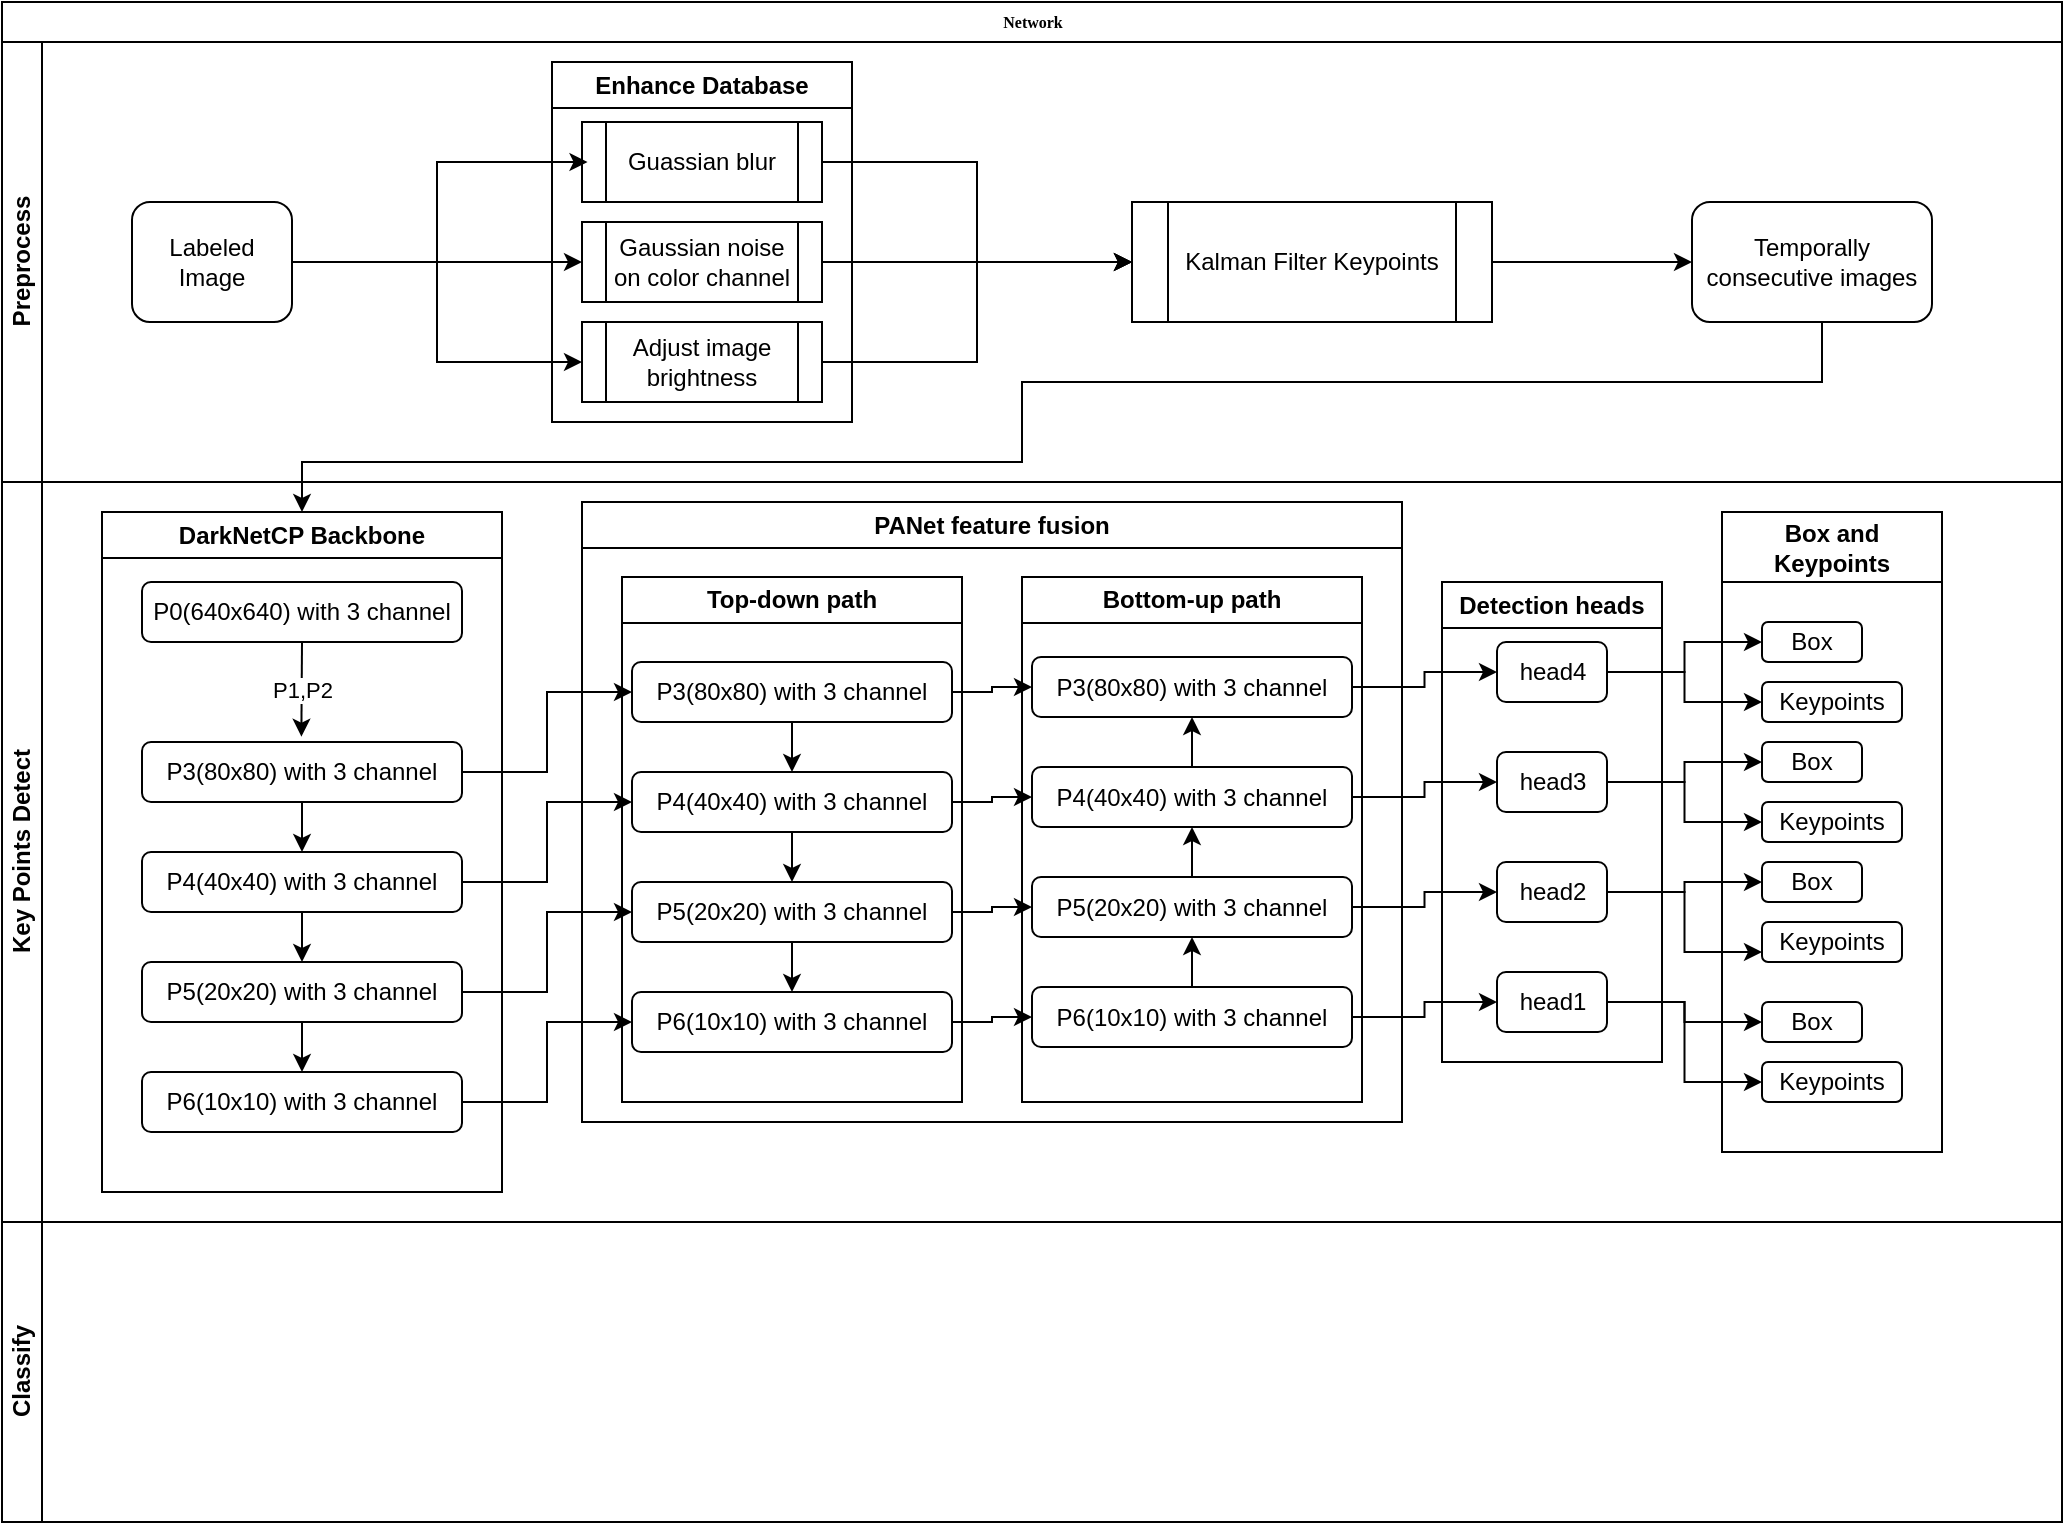 <mxfile version="24.7.17">
  <diagram name="Page-1" id="c7488fd3-1785-93aa-aadb-54a6760d102a">
    <mxGraphModel dx="1217" dy="696" grid="1" gridSize="10" guides="1" tooltips="1" connect="1" arrows="1" fold="1" page="1" pageScale="1" pageWidth="1100" pageHeight="850" background="none" math="0" shadow="0">
      <root>
        <mxCell id="0" />
        <mxCell id="1" parent="0" />
        <mxCell id="2b4e8129b02d487f-1" value="Network" style="swimlane;html=1;childLayout=stackLayout;horizontal=1;startSize=20;horizontalStack=0;rounded=0;shadow=0;labelBackgroundColor=none;strokeWidth=1;fontFamily=Verdana;fontSize=8;align=center;" parent="1" vertex="1">
          <mxGeometry x="80" y="40" width="1030" height="760" as="geometry" />
        </mxCell>
        <mxCell id="2b4e8129b02d487f-2" value="Preprocess" style="swimlane;html=1;startSize=20;horizontal=0;" parent="2b4e8129b02d487f-1" vertex="1">
          <mxGeometry y="20" width="1030" height="220" as="geometry" />
        </mxCell>
        <mxCell id="G4aiEyghwZzXeoxi_9_L-10" style="edgeStyle=orthogonalEdgeStyle;rounded=0;orthogonalLoop=1;jettySize=auto;html=1;entryX=0;entryY=0.5;entryDx=0;entryDy=0;" edge="1" parent="2b4e8129b02d487f-2" source="G4aiEyghwZzXeoxi_9_L-1" target="G4aiEyghwZzXeoxi_9_L-7">
          <mxGeometry relative="1" as="geometry" />
        </mxCell>
        <mxCell id="G4aiEyghwZzXeoxi_9_L-11" style="edgeStyle=orthogonalEdgeStyle;rounded=0;orthogonalLoop=1;jettySize=auto;html=1;entryX=0;entryY=0.5;entryDx=0;entryDy=0;" edge="1" parent="2b4e8129b02d487f-2" source="G4aiEyghwZzXeoxi_9_L-1" target="G4aiEyghwZzXeoxi_9_L-8">
          <mxGeometry relative="1" as="geometry" />
        </mxCell>
        <mxCell id="G4aiEyghwZzXeoxi_9_L-1" value="Labeled Image" style="rounded=1;whiteSpace=wrap;html=1;" vertex="1" parent="2b4e8129b02d487f-2">
          <mxGeometry x="65" y="80" width="80" height="60" as="geometry" />
        </mxCell>
        <mxCell id="G4aiEyghwZzXeoxi_9_L-177" style="edgeStyle=orthogonalEdgeStyle;rounded=0;orthogonalLoop=1;jettySize=auto;html=1;" edge="1" parent="2b4e8129b02d487f-2" source="G4aiEyghwZzXeoxi_9_L-3" target="G4aiEyghwZzXeoxi_9_L-16">
          <mxGeometry relative="1" as="geometry" />
        </mxCell>
        <mxCell id="G4aiEyghwZzXeoxi_9_L-3" value="Kalman Filter Keypoints" style="shape=process;whiteSpace=wrap;html=1;backgroundOutline=1;" vertex="1" parent="2b4e8129b02d487f-2">
          <mxGeometry x="565" y="80" width="180" height="60" as="geometry" />
        </mxCell>
        <mxCell id="G4aiEyghwZzXeoxi_9_L-4" value="Enhance Database" style="swimlane;whiteSpace=wrap;html=1;" vertex="1" parent="2b4e8129b02d487f-2">
          <mxGeometry x="275" y="10" width="150" height="180" as="geometry" />
        </mxCell>
        <mxCell id="G4aiEyghwZzXeoxi_9_L-6" value="Guassian blur" style="shape=process;whiteSpace=wrap;html=1;backgroundOutline=1;" vertex="1" parent="G4aiEyghwZzXeoxi_9_L-4">
          <mxGeometry x="15" y="30" width="120" height="40" as="geometry" />
        </mxCell>
        <mxCell id="G4aiEyghwZzXeoxi_9_L-7" value="Gaussian noise on color channel" style="shape=process;whiteSpace=wrap;html=1;backgroundOutline=1;" vertex="1" parent="G4aiEyghwZzXeoxi_9_L-4">
          <mxGeometry x="15" y="80" width="120" height="40" as="geometry" />
        </mxCell>
        <mxCell id="G4aiEyghwZzXeoxi_9_L-8" value="Adjust image brightness" style="shape=process;whiteSpace=wrap;html=1;backgroundOutline=1;" vertex="1" parent="G4aiEyghwZzXeoxi_9_L-4">
          <mxGeometry x="15" y="130" width="120" height="40" as="geometry" />
        </mxCell>
        <mxCell id="G4aiEyghwZzXeoxi_9_L-9" style="edgeStyle=orthogonalEdgeStyle;rounded=0;orthogonalLoop=1;jettySize=auto;html=1;entryX=0.023;entryY=0.5;entryDx=0;entryDy=0;entryPerimeter=0;" edge="1" parent="2b4e8129b02d487f-2" source="G4aiEyghwZzXeoxi_9_L-1" target="G4aiEyghwZzXeoxi_9_L-6">
          <mxGeometry relative="1" as="geometry" />
        </mxCell>
        <mxCell id="G4aiEyghwZzXeoxi_9_L-12" style="edgeStyle=orthogonalEdgeStyle;rounded=0;orthogonalLoop=1;jettySize=auto;html=1;entryX=0;entryY=0.5;entryDx=0;entryDy=0;" edge="1" parent="2b4e8129b02d487f-2" source="G4aiEyghwZzXeoxi_9_L-6" target="G4aiEyghwZzXeoxi_9_L-3">
          <mxGeometry relative="1" as="geometry" />
        </mxCell>
        <mxCell id="G4aiEyghwZzXeoxi_9_L-14" style="edgeStyle=orthogonalEdgeStyle;rounded=0;orthogonalLoop=1;jettySize=auto;html=1;entryX=0;entryY=0.5;entryDx=0;entryDy=0;" edge="1" parent="2b4e8129b02d487f-2" source="G4aiEyghwZzXeoxi_9_L-8" target="G4aiEyghwZzXeoxi_9_L-3">
          <mxGeometry relative="1" as="geometry" />
        </mxCell>
        <mxCell id="G4aiEyghwZzXeoxi_9_L-15" style="edgeStyle=orthogonalEdgeStyle;rounded=0;orthogonalLoop=1;jettySize=auto;html=1;exitX=1;exitY=0.5;exitDx=0;exitDy=0;entryX=0;entryY=0.5;entryDx=0;entryDy=0;" edge="1" parent="2b4e8129b02d487f-2" source="G4aiEyghwZzXeoxi_9_L-7" target="G4aiEyghwZzXeoxi_9_L-3">
          <mxGeometry relative="1" as="geometry" />
        </mxCell>
        <mxCell id="G4aiEyghwZzXeoxi_9_L-16" value="&lt;span lang=&quot;en&quot; class=&quot;HwtZe&quot;&gt;&lt;span class=&quot;jCAhz ChMk0b&quot;&gt;&lt;span class=&quot;ryNqvb&quot;&gt;Temporally consecutive images&lt;/span&gt;&lt;/span&gt;&lt;/span&gt;" style="rounded=1;whiteSpace=wrap;html=1;" vertex="1" parent="2b4e8129b02d487f-2">
          <mxGeometry x="845" y="80" width="120" height="60" as="geometry" />
        </mxCell>
        <mxCell id="2b4e8129b02d487f-3" value="Key Points Detect" style="swimlane;html=1;startSize=20;horizontal=0;" parent="2b4e8129b02d487f-1" vertex="1">
          <mxGeometry y="240" width="1030" height="370" as="geometry" />
        </mxCell>
        <mxCell id="G4aiEyghwZzXeoxi_9_L-19" value="DarkNetCP Backbone" style="swimlane;whiteSpace=wrap;html=1;" vertex="1" parent="2b4e8129b02d487f-3">
          <mxGeometry x="50" y="15" width="200" height="340" as="geometry" />
        </mxCell>
        <mxCell id="G4aiEyghwZzXeoxi_9_L-20" value="P0(640x640) with 3 channel" style="rounded=1;whiteSpace=wrap;html=1;" vertex="1" parent="G4aiEyghwZzXeoxi_9_L-19">
          <mxGeometry x="20" y="35" width="160" height="30" as="geometry" />
        </mxCell>
        <mxCell id="G4aiEyghwZzXeoxi_9_L-27" style="edgeStyle=orthogonalEdgeStyle;rounded=0;orthogonalLoop=1;jettySize=auto;html=1;exitX=0.5;exitY=1;exitDx=0;exitDy=0;entryX=0.5;entryY=0;entryDx=0;entryDy=0;" edge="1" parent="G4aiEyghwZzXeoxi_9_L-19" source="G4aiEyghwZzXeoxi_9_L-21" target="G4aiEyghwZzXeoxi_9_L-24">
          <mxGeometry relative="1" as="geometry" />
        </mxCell>
        <mxCell id="G4aiEyghwZzXeoxi_9_L-21" value="P3(80x80) with 3 channel" style="rounded=1;whiteSpace=wrap;html=1;" vertex="1" parent="G4aiEyghwZzXeoxi_9_L-19">
          <mxGeometry x="20" y="115" width="160" height="30" as="geometry" />
        </mxCell>
        <mxCell id="G4aiEyghwZzXeoxi_9_L-22" value="" style="endArrow=classic;html=1;rounded=0;exitX=0.5;exitY=1;exitDx=0;exitDy=0;entryX=0.498;entryY=-0.089;entryDx=0;entryDy=0;entryPerimeter=0;" edge="1" parent="G4aiEyghwZzXeoxi_9_L-19" source="G4aiEyghwZzXeoxi_9_L-20" target="G4aiEyghwZzXeoxi_9_L-21">
          <mxGeometry relative="1" as="geometry">
            <mxPoint x="110" y="80" as="sourcePoint" />
            <mxPoint x="210" y="80" as="targetPoint" />
          </mxGeometry>
        </mxCell>
        <mxCell id="G4aiEyghwZzXeoxi_9_L-23" value="P1,P2" style="edgeLabel;resizable=0;html=1;;align=center;verticalAlign=middle;" connectable="0" vertex="1" parent="G4aiEyghwZzXeoxi_9_L-22">
          <mxGeometry relative="1" as="geometry" />
        </mxCell>
        <mxCell id="G4aiEyghwZzXeoxi_9_L-28" style="edgeStyle=orthogonalEdgeStyle;rounded=0;orthogonalLoop=1;jettySize=auto;html=1;exitX=0.5;exitY=1;exitDx=0;exitDy=0;entryX=0.5;entryY=0;entryDx=0;entryDy=0;" edge="1" parent="G4aiEyghwZzXeoxi_9_L-19" source="G4aiEyghwZzXeoxi_9_L-24" target="G4aiEyghwZzXeoxi_9_L-25">
          <mxGeometry relative="1" as="geometry" />
        </mxCell>
        <mxCell id="G4aiEyghwZzXeoxi_9_L-24" value="P4(40x40) with 3 channel" style="rounded=1;whiteSpace=wrap;html=1;" vertex="1" parent="G4aiEyghwZzXeoxi_9_L-19">
          <mxGeometry x="20" y="170" width="160" height="30" as="geometry" />
        </mxCell>
        <mxCell id="G4aiEyghwZzXeoxi_9_L-29" style="edgeStyle=orthogonalEdgeStyle;rounded=0;orthogonalLoop=1;jettySize=auto;html=1;exitX=0.5;exitY=1;exitDx=0;exitDy=0;entryX=0.5;entryY=0;entryDx=0;entryDy=0;" edge="1" parent="G4aiEyghwZzXeoxi_9_L-19" source="G4aiEyghwZzXeoxi_9_L-25" target="G4aiEyghwZzXeoxi_9_L-26">
          <mxGeometry relative="1" as="geometry" />
        </mxCell>
        <mxCell id="G4aiEyghwZzXeoxi_9_L-25" value="P5(20x20) with 3 channel" style="rounded=1;whiteSpace=wrap;html=1;" vertex="1" parent="G4aiEyghwZzXeoxi_9_L-19">
          <mxGeometry x="20" y="225" width="160" height="30" as="geometry" />
        </mxCell>
        <mxCell id="G4aiEyghwZzXeoxi_9_L-26" value="P6(10x10) with 3 channel" style="rounded=1;whiteSpace=wrap;html=1;" vertex="1" parent="G4aiEyghwZzXeoxi_9_L-19">
          <mxGeometry x="20" y="280" width="160" height="30" as="geometry" />
        </mxCell>
        <mxCell id="G4aiEyghwZzXeoxi_9_L-30" value="PANet feature fusion" style="swimlane;whiteSpace=wrap;html=1;" vertex="1" parent="2b4e8129b02d487f-3">
          <mxGeometry x="290" y="10" width="410" height="310" as="geometry" />
        </mxCell>
        <mxCell id="G4aiEyghwZzXeoxi_9_L-31" value="Top-down path" style="swimlane;whiteSpace=wrap;html=1;" vertex="1" parent="G4aiEyghwZzXeoxi_9_L-30">
          <mxGeometry x="20" y="37.5" width="170" height="262.5" as="geometry" />
        </mxCell>
        <mxCell id="G4aiEyghwZzXeoxi_9_L-78" style="edgeStyle=orthogonalEdgeStyle;rounded=0;orthogonalLoop=1;jettySize=auto;html=1;" edge="1" parent="G4aiEyghwZzXeoxi_9_L-31" source="G4aiEyghwZzXeoxi_9_L-66" target="G4aiEyghwZzXeoxi_9_L-67">
          <mxGeometry relative="1" as="geometry" />
        </mxCell>
        <mxCell id="G4aiEyghwZzXeoxi_9_L-66" value="P3(80x80) with 3 channel" style="rounded=1;whiteSpace=wrap;html=1;" vertex="1" parent="G4aiEyghwZzXeoxi_9_L-31">
          <mxGeometry x="5" y="42.5" width="160" height="30" as="geometry" />
        </mxCell>
        <mxCell id="G4aiEyghwZzXeoxi_9_L-79" style="edgeStyle=orthogonalEdgeStyle;rounded=0;orthogonalLoop=1;jettySize=auto;html=1;exitX=0.5;exitY=1;exitDx=0;exitDy=0;entryX=0.5;entryY=0;entryDx=0;entryDy=0;" edge="1" parent="G4aiEyghwZzXeoxi_9_L-31" source="G4aiEyghwZzXeoxi_9_L-67" target="G4aiEyghwZzXeoxi_9_L-68">
          <mxGeometry relative="1" as="geometry" />
        </mxCell>
        <mxCell id="G4aiEyghwZzXeoxi_9_L-67" value="P4(40x40) with 3 channel" style="rounded=1;whiteSpace=wrap;html=1;" vertex="1" parent="G4aiEyghwZzXeoxi_9_L-31">
          <mxGeometry x="5" y="97.5" width="160" height="30" as="geometry" />
        </mxCell>
        <mxCell id="G4aiEyghwZzXeoxi_9_L-80" style="edgeStyle=orthogonalEdgeStyle;rounded=0;orthogonalLoop=1;jettySize=auto;html=1;exitX=0.5;exitY=1;exitDx=0;exitDy=0;entryX=0.5;entryY=0;entryDx=0;entryDy=0;" edge="1" parent="G4aiEyghwZzXeoxi_9_L-31" source="G4aiEyghwZzXeoxi_9_L-68" target="G4aiEyghwZzXeoxi_9_L-69">
          <mxGeometry relative="1" as="geometry" />
        </mxCell>
        <mxCell id="G4aiEyghwZzXeoxi_9_L-68" value="P5(20x20) with 3 channel" style="rounded=1;whiteSpace=wrap;html=1;" vertex="1" parent="G4aiEyghwZzXeoxi_9_L-31">
          <mxGeometry x="5" y="152.5" width="160" height="30" as="geometry" />
        </mxCell>
        <mxCell id="G4aiEyghwZzXeoxi_9_L-69" value="P6(10x10) with 3 channel" style="rounded=1;whiteSpace=wrap;html=1;" vertex="1" parent="G4aiEyghwZzXeoxi_9_L-31">
          <mxGeometry x="5" y="207.5" width="160" height="30" as="geometry" />
        </mxCell>
        <mxCell id="G4aiEyghwZzXeoxi_9_L-32" value="Bottom-up path" style="swimlane;whiteSpace=wrap;html=1;" vertex="1" parent="G4aiEyghwZzXeoxi_9_L-30">
          <mxGeometry x="220" y="37.5" width="170" height="262.5" as="geometry" />
        </mxCell>
        <mxCell id="G4aiEyghwZzXeoxi_9_L-70" value="P3(80x80) with 3 channel" style="rounded=1;whiteSpace=wrap;html=1;" vertex="1" parent="G4aiEyghwZzXeoxi_9_L-32">
          <mxGeometry x="5" y="40" width="160" height="30" as="geometry" />
        </mxCell>
        <mxCell id="G4aiEyghwZzXeoxi_9_L-84" style="edgeStyle=orthogonalEdgeStyle;rounded=0;orthogonalLoop=1;jettySize=auto;html=1;exitX=0.5;exitY=0;exitDx=0;exitDy=0;entryX=0.5;entryY=1;entryDx=0;entryDy=0;" edge="1" parent="G4aiEyghwZzXeoxi_9_L-32" source="G4aiEyghwZzXeoxi_9_L-71" target="G4aiEyghwZzXeoxi_9_L-70">
          <mxGeometry relative="1" as="geometry" />
        </mxCell>
        <mxCell id="G4aiEyghwZzXeoxi_9_L-71" value="P4(40x40) with 3 channel" style="rounded=1;whiteSpace=wrap;html=1;" vertex="1" parent="G4aiEyghwZzXeoxi_9_L-32">
          <mxGeometry x="5" y="95" width="160" height="30" as="geometry" />
        </mxCell>
        <mxCell id="G4aiEyghwZzXeoxi_9_L-83" style="edgeStyle=orthogonalEdgeStyle;rounded=0;orthogonalLoop=1;jettySize=auto;html=1;exitX=0.5;exitY=0;exitDx=0;exitDy=0;entryX=0.5;entryY=1;entryDx=0;entryDy=0;" edge="1" parent="G4aiEyghwZzXeoxi_9_L-32" source="G4aiEyghwZzXeoxi_9_L-72" target="G4aiEyghwZzXeoxi_9_L-71">
          <mxGeometry relative="1" as="geometry" />
        </mxCell>
        <mxCell id="G4aiEyghwZzXeoxi_9_L-72" value="P5(20x20) with 3 channel" style="rounded=1;whiteSpace=wrap;html=1;" vertex="1" parent="G4aiEyghwZzXeoxi_9_L-32">
          <mxGeometry x="5" y="150" width="160" height="30" as="geometry" />
        </mxCell>
        <mxCell id="G4aiEyghwZzXeoxi_9_L-82" style="edgeStyle=orthogonalEdgeStyle;rounded=0;orthogonalLoop=1;jettySize=auto;html=1;exitX=0.5;exitY=0;exitDx=0;exitDy=0;entryX=0.5;entryY=1;entryDx=0;entryDy=0;" edge="1" parent="G4aiEyghwZzXeoxi_9_L-32" source="G4aiEyghwZzXeoxi_9_L-73" target="G4aiEyghwZzXeoxi_9_L-72">
          <mxGeometry relative="1" as="geometry" />
        </mxCell>
        <mxCell id="G4aiEyghwZzXeoxi_9_L-73" value="P6(10x10) with 3 channel" style="rounded=1;whiteSpace=wrap;html=1;" vertex="1" parent="G4aiEyghwZzXeoxi_9_L-32">
          <mxGeometry x="5" y="205" width="160" height="30" as="geometry" />
        </mxCell>
        <mxCell id="G4aiEyghwZzXeoxi_9_L-81" style="edgeStyle=orthogonalEdgeStyle;rounded=0;orthogonalLoop=1;jettySize=auto;html=1;exitX=1;exitY=0.5;exitDx=0;exitDy=0;entryX=0;entryY=0.5;entryDx=0;entryDy=0;" edge="1" parent="G4aiEyghwZzXeoxi_9_L-30" source="G4aiEyghwZzXeoxi_9_L-69" target="G4aiEyghwZzXeoxi_9_L-73">
          <mxGeometry relative="1" as="geometry" />
        </mxCell>
        <mxCell id="G4aiEyghwZzXeoxi_9_L-85" style="edgeStyle=orthogonalEdgeStyle;rounded=0;orthogonalLoop=1;jettySize=auto;html=1;exitX=1;exitY=0.5;exitDx=0;exitDy=0;entryX=0;entryY=0.5;entryDx=0;entryDy=0;" edge="1" parent="G4aiEyghwZzXeoxi_9_L-30" source="G4aiEyghwZzXeoxi_9_L-66" target="G4aiEyghwZzXeoxi_9_L-70">
          <mxGeometry relative="1" as="geometry" />
        </mxCell>
        <mxCell id="G4aiEyghwZzXeoxi_9_L-86" style="edgeStyle=orthogonalEdgeStyle;rounded=0;orthogonalLoop=1;jettySize=auto;html=1;exitX=1;exitY=0.5;exitDx=0;exitDy=0;" edge="1" parent="G4aiEyghwZzXeoxi_9_L-30" source="G4aiEyghwZzXeoxi_9_L-67" target="G4aiEyghwZzXeoxi_9_L-71">
          <mxGeometry relative="1" as="geometry" />
        </mxCell>
        <mxCell id="G4aiEyghwZzXeoxi_9_L-87" style="edgeStyle=orthogonalEdgeStyle;rounded=0;orthogonalLoop=1;jettySize=auto;html=1;exitX=1;exitY=0.5;exitDx=0;exitDy=0;" edge="1" parent="G4aiEyghwZzXeoxi_9_L-30" source="G4aiEyghwZzXeoxi_9_L-68" target="G4aiEyghwZzXeoxi_9_L-72">
          <mxGeometry relative="1" as="geometry" />
        </mxCell>
        <mxCell id="G4aiEyghwZzXeoxi_9_L-74" style="edgeStyle=orthogonalEdgeStyle;rounded=0;orthogonalLoop=1;jettySize=auto;html=1;entryX=0;entryY=0.5;entryDx=0;entryDy=0;" edge="1" parent="2b4e8129b02d487f-3" source="G4aiEyghwZzXeoxi_9_L-21" target="G4aiEyghwZzXeoxi_9_L-66">
          <mxGeometry relative="1" as="geometry" />
        </mxCell>
        <mxCell id="G4aiEyghwZzXeoxi_9_L-75" style="edgeStyle=orthogonalEdgeStyle;rounded=0;orthogonalLoop=1;jettySize=auto;html=1;exitX=1;exitY=0.5;exitDx=0;exitDy=0;entryX=0;entryY=0.5;entryDx=0;entryDy=0;" edge="1" parent="2b4e8129b02d487f-3" source="G4aiEyghwZzXeoxi_9_L-24" target="G4aiEyghwZzXeoxi_9_L-67">
          <mxGeometry relative="1" as="geometry" />
        </mxCell>
        <mxCell id="G4aiEyghwZzXeoxi_9_L-76" style="edgeStyle=orthogonalEdgeStyle;rounded=0;orthogonalLoop=1;jettySize=auto;html=1;exitX=1;exitY=0.5;exitDx=0;exitDy=0;entryX=0;entryY=0.5;entryDx=0;entryDy=0;" edge="1" parent="2b4e8129b02d487f-3" source="G4aiEyghwZzXeoxi_9_L-25" target="G4aiEyghwZzXeoxi_9_L-68">
          <mxGeometry relative="1" as="geometry" />
        </mxCell>
        <mxCell id="G4aiEyghwZzXeoxi_9_L-77" style="edgeStyle=orthogonalEdgeStyle;rounded=0;orthogonalLoop=1;jettySize=auto;html=1;exitX=1;exitY=0.5;exitDx=0;exitDy=0;entryX=0;entryY=0.5;entryDx=0;entryDy=0;" edge="1" parent="2b4e8129b02d487f-3" source="G4aiEyghwZzXeoxi_9_L-26" target="G4aiEyghwZzXeoxi_9_L-69">
          <mxGeometry relative="1" as="geometry" />
        </mxCell>
        <mxCell id="G4aiEyghwZzXeoxi_9_L-88" value="Detection heads" style="swimlane;whiteSpace=wrap;html=1;" vertex="1" parent="2b4e8129b02d487f-3">
          <mxGeometry x="720" y="50" width="110" height="240" as="geometry" />
        </mxCell>
        <mxCell id="G4aiEyghwZzXeoxi_9_L-90" value="head4" style="rounded=1;whiteSpace=wrap;html=1;" vertex="1" parent="G4aiEyghwZzXeoxi_9_L-88">
          <mxGeometry x="27.5" y="30" width="55" height="30" as="geometry" />
        </mxCell>
        <mxCell id="G4aiEyghwZzXeoxi_9_L-91" value="head3" style="rounded=1;whiteSpace=wrap;html=1;" vertex="1" parent="G4aiEyghwZzXeoxi_9_L-88">
          <mxGeometry x="27.5" y="85" width="55" height="30" as="geometry" />
        </mxCell>
        <mxCell id="G4aiEyghwZzXeoxi_9_L-92" value="head2" style="rounded=1;whiteSpace=wrap;html=1;" vertex="1" parent="G4aiEyghwZzXeoxi_9_L-88">
          <mxGeometry x="27.5" y="140" width="55" height="30" as="geometry" />
        </mxCell>
        <mxCell id="G4aiEyghwZzXeoxi_9_L-93" value="head1" style="rounded=1;whiteSpace=wrap;html=1;" vertex="1" parent="G4aiEyghwZzXeoxi_9_L-88">
          <mxGeometry x="27.5" y="195" width="55" height="30" as="geometry" />
        </mxCell>
        <mxCell id="G4aiEyghwZzXeoxi_9_L-94" value="Box and Keypoints" style="swimlane;whiteSpace=wrap;html=1;startSize=35;" vertex="1" parent="2b4e8129b02d487f-3">
          <mxGeometry x="860" y="15" width="110" height="320" as="geometry" />
        </mxCell>
        <mxCell id="G4aiEyghwZzXeoxi_9_L-95" value="Box" style="rounded=1;whiteSpace=wrap;html=1;" vertex="1" parent="G4aiEyghwZzXeoxi_9_L-94">
          <mxGeometry x="20" y="55" width="50" height="20" as="geometry" />
        </mxCell>
        <mxCell id="G4aiEyghwZzXeoxi_9_L-96" value="Keypoints" style="rounded=1;whiteSpace=wrap;html=1;" vertex="1" parent="G4aiEyghwZzXeoxi_9_L-94">
          <mxGeometry x="20" y="85" width="70" height="20" as="geometry" />
        </mxCell>
        <mxCell id="G4aiEyghwZzXeoxi_9_L-160" value="Box" style="rounded=1;whiteSpace=wrap;html=1;" vertex="1" parent="G4aiEyghwZzXeoxi_9_L-94">
          <mxGeometry x="20" y="245" width="50" height="20" as="geometry" />
        </mxCell>
        <mxCell id="G4aiEyghwZzXeoxi_9_L-161" value="Keypoints" style="rounded=1;whiteSpace=wrap;html=1;" vertex="1" parent="G4aiEyghwZzXeoxi_9_L-94">
          <mxGeometry x="20" y="275" width="70" height="20" as="geometry" />
        </mxCell>
        <mxCell id="G4aiEyghwZzXeoxi_9_L-158" value="Box" style="rounded=1;whiteSpace=wrap;html=1;" vertex="1" parent="G4aiEyghwZzXeoxi_9_L-94">
          <mxGeometry x="20" y="175" width="50" height="20" as="geometry" />
        </mxCell>
        <mxCell id="G4aiEyghwZzXeoxi_9_L-159" value="Keypoints" style="rounded=1;whiteSpace=wrap;html=1;" vertex="1" parent="G4aiEyghwZzXeoxi_9_L-94">
          <mxGeometry x="20" y="205" width="70" height="20" as="geometry" />
        </mxCell>
        <mxCell id="G4aiEyghwZzXeoxi_9_L-162" value="Box" style="rounded=1;whiteSpace=wrap;html=1;" vertex="1" parent="G4aiEyghwZzXeoxi_9_L-94">
          <mxGeometry x="20" y="115" width="50" height="20" as="geometry" />
        </mxCell>
        <mxCell id="G4aiEyghwZzXeoxi_9_L-163" value="Keypoints" style="rounded=1;whiteSpace=wrap;html=1;" vertex="1" parent="G4aiEyghwZzXeoxi_9_L-94">
          <mxGeometry x="20" y="145" width="70" height="20" as="geometry" />
        </mxCell>
        <mxCell id="G4aiEyghwZzXeoxi_9_L-165" style="edgeStyle=orthogonalEdgeStyle;rounded=0;orthogonalLoop=1;jettySize=auto;html=1;entryX=0;entryY=0.5;entryDx=0;entryDy=0;" edge="1" parent="2b4e8129b02d487f-3" source="G4aiEyghwZzXeoxi_9_L-90" target="G4aiEyghwZzXeoxi_9_L-95">
          <mxGeometry relative="1" as="geometry" />
        </mxCell>
        <mxCell id="G4aiEyghwZzXeoxi_9_L-166" style="edgeStyle=orthogonalEdgeStyle;rounded=0;orthogonalLoop=1;jettySize=auto;html=1;entryX=0;entryY=0.5;entryDx=0;entryDy=0;" edge="1" parent="2b4e8129b02d487f-3" source="G4aiEyghwZzXeoxi_9_L-90" target="G4aiEyghwZzXeoxi_9_L-96">
          <mxGeometry relative="1" as="geometry" />
        </mxCell>
        <mxCell id="G4aiEyghwZzXeoxi_9_L-167" style="edgeStyle=orthogonalEdgeStyle;rounded=0;orthogonalLoop=1;jettySize=auto;html=1;" edge="1" parent="2b4e8129b02d487f-3" source="G4aiEyghwZzXeoxi_9_L-91" target="G4aiEyghwZzXeoxi_9_L-162">
          <mxGeometry relative="1" as="geometry" />
        </mxCell>
        <mxCell id="G4aiEyghwZzXeoxi_9_L-168" style="edgeStyle=orthogonalEdgeStyle;rounded=0;orthogonalLoop=1;jettySize=auto;html=1;entryX=0;entryY=0.5;entryDx=0;entryDy=0;" edge="1" parent="2b4e8129b02d487f-3" source="G4aiEyghwZzXeoxi_9_L-91" target="G4aiEyghwZzXeoxi_9_L-163">
          <mxGeometry relative="1" as="geometry" />
        </mxCell>
        <mxCell id="G4aiEyghwZzXeoxi_9_L-169" style="edgeStyle=orthogonalEdgeStyle;rounded=0;orthogonalLoop=1;jettySize=auto;html=1;" edge="1" parent="2b4e8129b02d487f-3" source="G4aiEyghwZzXeoxi_9_L-92" target="G4aiEyghwZzXeoxi_9_L-158">
          <mxGeometry relative="1" as="geometry" />
        </mxCell>
        <mxCell id="G4aiEyghwZzXeoxi_9_L-170" style="edgeStyle=orthogonalEdgeStyle;rounded=0;orthogonalLoop=1;jettySize=auto;html=1;entryX=0;entryY=0.75;entryDx=0;entryDy=0;" edge="1" parent="2b4e8129b02d487f-3" source="G4aiEyghwZzXeoxi_9_L-92" target="G4aiEyghwZzXeoxi_9_L-159">
          <mxGeometry relative="1" as="geometry" />
        </mxCell>
        <mxCell id="G4aiEyghwZzXeoxi_9_L-171" style="edgeStyle=orthogonalEdgeStyle;rounded=0;orthogonalLoop=1;jettySize=auto;html=1;" edge="1" parent="2b4e8129b02d487f-3" source="G4aiEyghwZzXeoxi_9_L-93" target="G4aiEyghwZzXeoxi_9_L-160">
          <mxGeometry relative="1" as="geometry" />
        </mxCell>
        <mxCell id="G4aiEyghwZzXeoxi_9_L-172" style="edgeStyle=orthogonalEdgeStyle;rounded=0;orthogonalLoop=1;jettySize=auto;html=1;entryX=0;entryY=0.5;entryDx=0;entryDy=0;" edge="1" parent="2b4e8129b02d487f-3" source="G4aiEyghwZzXeoxi_9_L-93" target="G4aiEyghwZzXeoxi_9_L-161">
          <mxGeometry relative="1" as="geometry" />
        </mxCell>
        <mxCell id="G4aiEyghwZzXeoxi_9_L-173" style="edgeStyle=orthogonalEdgeStyle;rounded=0;orthogonalLoop=1;jettySize=auto;html=1;" edge="1" parent="2b4e8129b02d487f-3" source="G4aiEyghwZzXeoxi_9_L-70" target="G4aiEyghwZzXeoxi_9_L-90">
          <mxGeometry relative="1" as="geometry" />
        </mxCell>
        <mxCell id="G4aiEyghwZzXeoxi_9_L-174" style="edgeStyle=orthogonalEdgeStyle;rounded=0;orthogonalLoop=1;jettySize=auto;html=1;entryX=0;entryY=0.5;entryDx=0;entryDy=0;" edge="1" parent="2b4e8129b02d487f-3" source="G4aiEyghwZzXeoxi_9_L-71" target="G4aiEyghwZzXeoxi_9_L-91">
          <mxGeometry relative="1" as="geometry" />
        </mxCell>
        <mxCell id="G4aiEyghwZzXeoxi_9_L-175" style="edgeStyle=orthogonalEdgeStyle;rounded=0;orthogonalLoop=1;jettySize=auto;html=1;entryX=0;entryY=0.5;entryDx=0;entryDy=0;" edge="1" parent="2b4e8129b02d487f-3" source="G4aiEyghwZzXeoxi_9_L-72" target="G4aiEyghwZzXeoxi_9_L-92">
          <mxGeometry relative="1" as="geometry" />
        </mxCell>
        <mxCell id="G4aiEyghwZzXeoxi_9_L-176" style="edgeStyle=orthogonalEdgeStyle;rounded=0;orthogonalLoop=1;jettySize=auto;html=1;" edge="1" parent="2b4e8129b02d487f-3" source="G4aiEyghwZzXeoxi_9_L-73" target="G4aiEyghwZzXeoxi_9_L-93">
          <mxGeometry relative="1" as="geometry" />
        </mxCell>
        <mxCell id="2b4e8129b02d487f-4" value="Classify" style="swimlane;html=1;startSize=20;horizontal=0;" parent="2b4e8129b02d487f-1" vertex="1">
          <mxGeometry y="610" width="1030" height="150" as="geometry" />
        </mxCell>
        <mxCell id="G4aiEyghwZzXeoxi_9_L-178" style="edgeStyle=orthogonalEdgeStyle;rounded=0;orthogonalLoop=1;jettySize=auto;html=1;entryX=0.5;entryY=0;entryDx=0;entryDy=0;exitX=0.5;exitY=1;exitDx=0;exitDy=0;" edge="1" parent="2b4e8129b02d487f-1" source="G4aiEyghwZzXeoxi_9_L-16" target="G4aiEyghwZzXeoxi_9_L-19">
          <mxGeometry relative="1" as="geometry">
            <Array as="points">
              <mxPoint x="910" y="160" />
              <mxPoint x="910" y="190" />
              <mxPoint x="510" y="190" />
              <mxPoint x="510" y="230" />
              <mxPoint x="150" y="230" />
            </Array>
          </mxGeometry>
        </mxCell>
      </root>
    </mxGraphModel>
  </diagram>
</mxfile>
